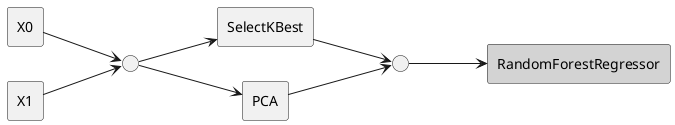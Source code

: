 @startuml

skinparam monochrome true
skinparam shadowing false

left to right direction

skinparam artifact {
    BorderColor lightgrey
}

rectangle X0 
rectangle X1 

rectangle SelectKBest
rectangle PCA
interface " " as c0
interface " " as c1
rectangle RandomForestRegressor #lightgrey
X0 --> c0
X1 --> c0 
c0 --> SelectKBest
c0 --> PCA
SelectKBest --> c1
PCA --> c1
c1 --> RandomForestRegressor

@enduml
